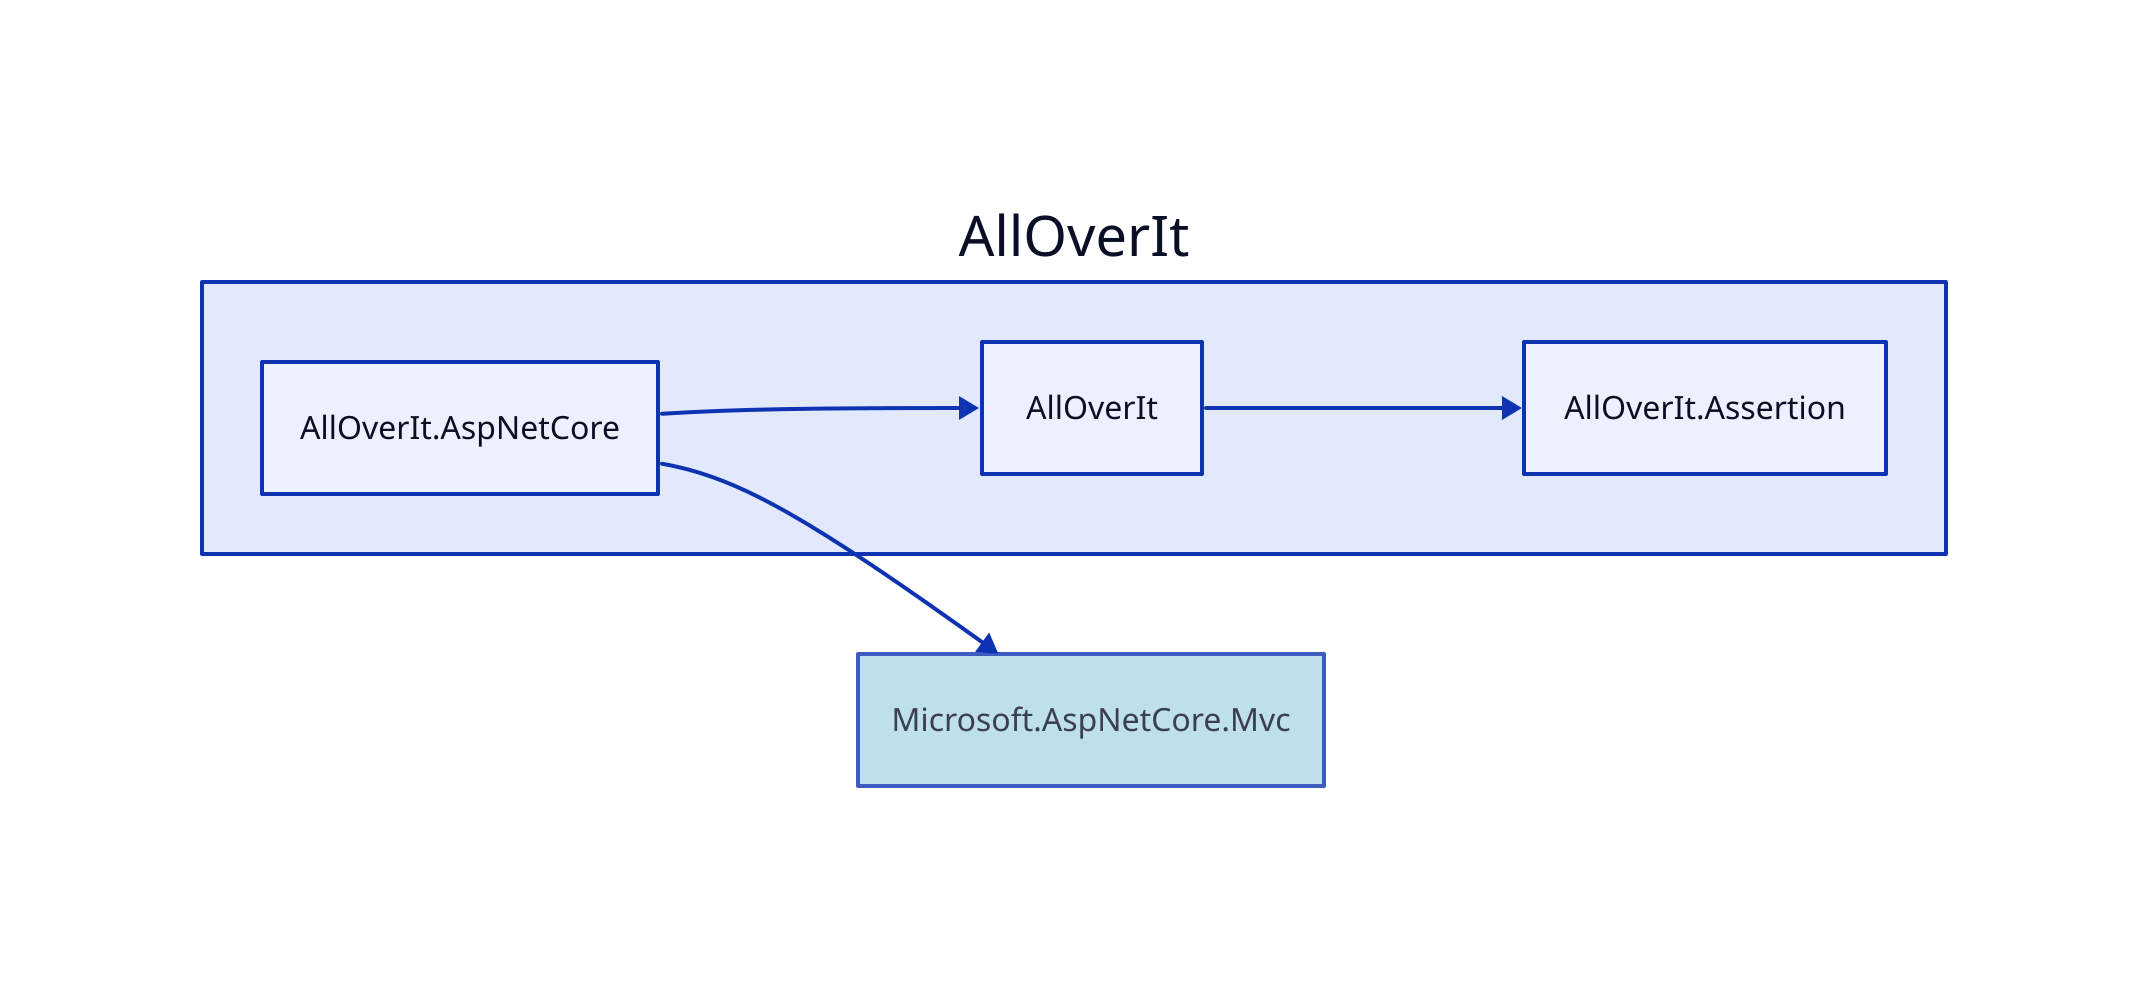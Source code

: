 direction: right

aoi: AllOverIt
aoi.alloverit-aspnetcore: AllOverIt.AspNetCore
aoi.alloverit: AllOverIt
aoi.alloverit-assertion: AllOverIt.Assertion
microsoft-aspnetcore-mvc: Microsoft.AspNetCore.Mvc
microsoft-aspnetcore-mvc.style.fill: lightblue
microsoft-aspnetcore-mvc.style.opacity: 0.8

aoi.alloverit <- aoi.alloverit-aspnetcore
aoi.alloverit-assertion <- aoi.alloverit
microsoft-aspnetcore-mvc <- aoi.alloverit-aspnetcore

